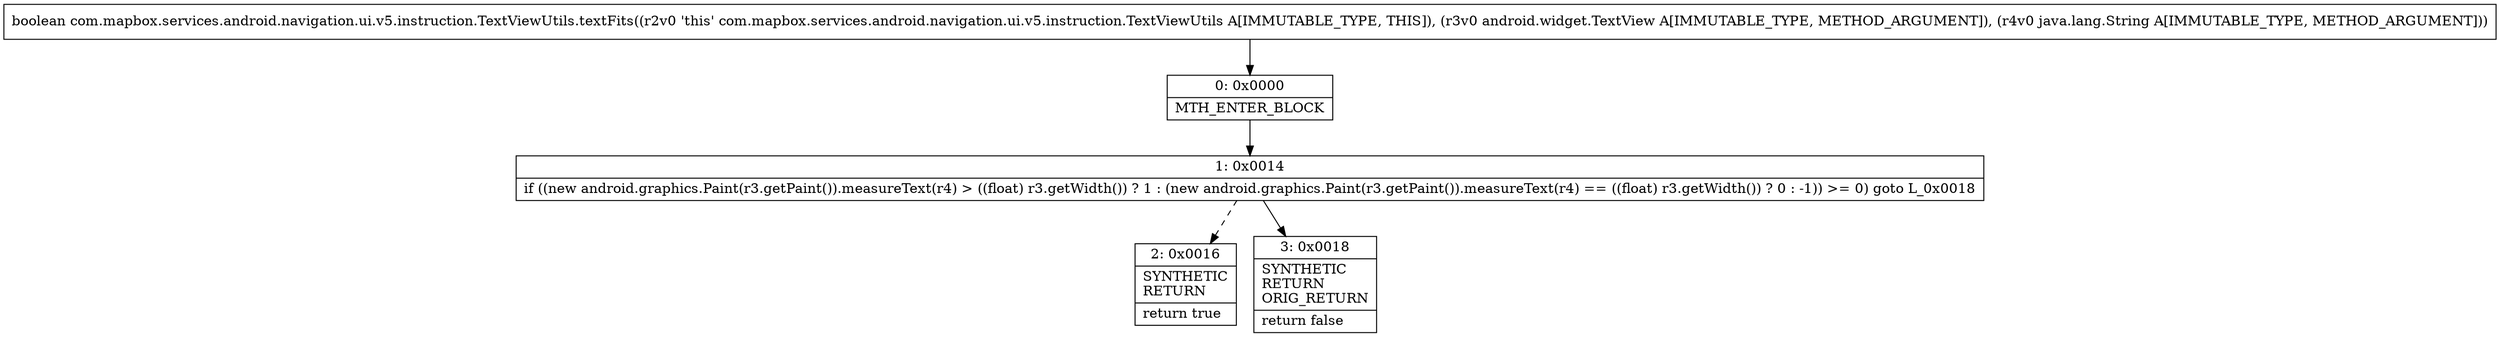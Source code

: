 digraph "CFG forcom.mapbox.services.android.navigation.ui.v5.instruction.TextViewUtils.textFits(Landroid\/widget\/TextView;Ljava\/lang\/String;)Z" {
Node_0 [shape=record,label="{0\:\ 0x0000|MTH_ENTER_BLOCK\l}"];
Node_1 [shape=record,label="{1\:\ 0x0014|if ((new android.graphics.Paint(r3.getPaint()).measureText(r4) \> ((float) r3.getWidth()) ? 1 : (new android.graphics.Paint(r3.getPaint()).measureText(r4) == ((float) r3.getWidth()) ? 0 : \-1)) \>= 0) goto L_0x0018\l}"];
Node_2 [shape=record,label="{2\:\ 0x0016|SYNTHETIC\lRETURN\l|return true\l}"];
Node_3 [shape=record,label="{3\:\ 0x0018|SYNTHETIC\lRETURN\lORIG_RETURN\l|return false\l}"];
MethodNode[shape=record,label="{boolean com.mapbox.services.android.navigation.ui.v5.instruction.TextViewUtils.textFits((r2v0 'this' com.mapbox.services.android.navigation.ui.v5.instruction.TextViewUtils A[IMMUTABLE_TYPE, THIS]), (r3v0 android.widget.TextView A[IMMUTABLE_TYPE, METHOD_ARGUMENT]), (r4v0 java.lang.String A[IMMUTABLE_TYPE, METHOD_ARGUMENT])) }"];
MethodNode -> Node_0;
Node_0 -> Node_1;
Node_1 -> Node_2[style=dashed];
Node_1 -> Node_3;
}

